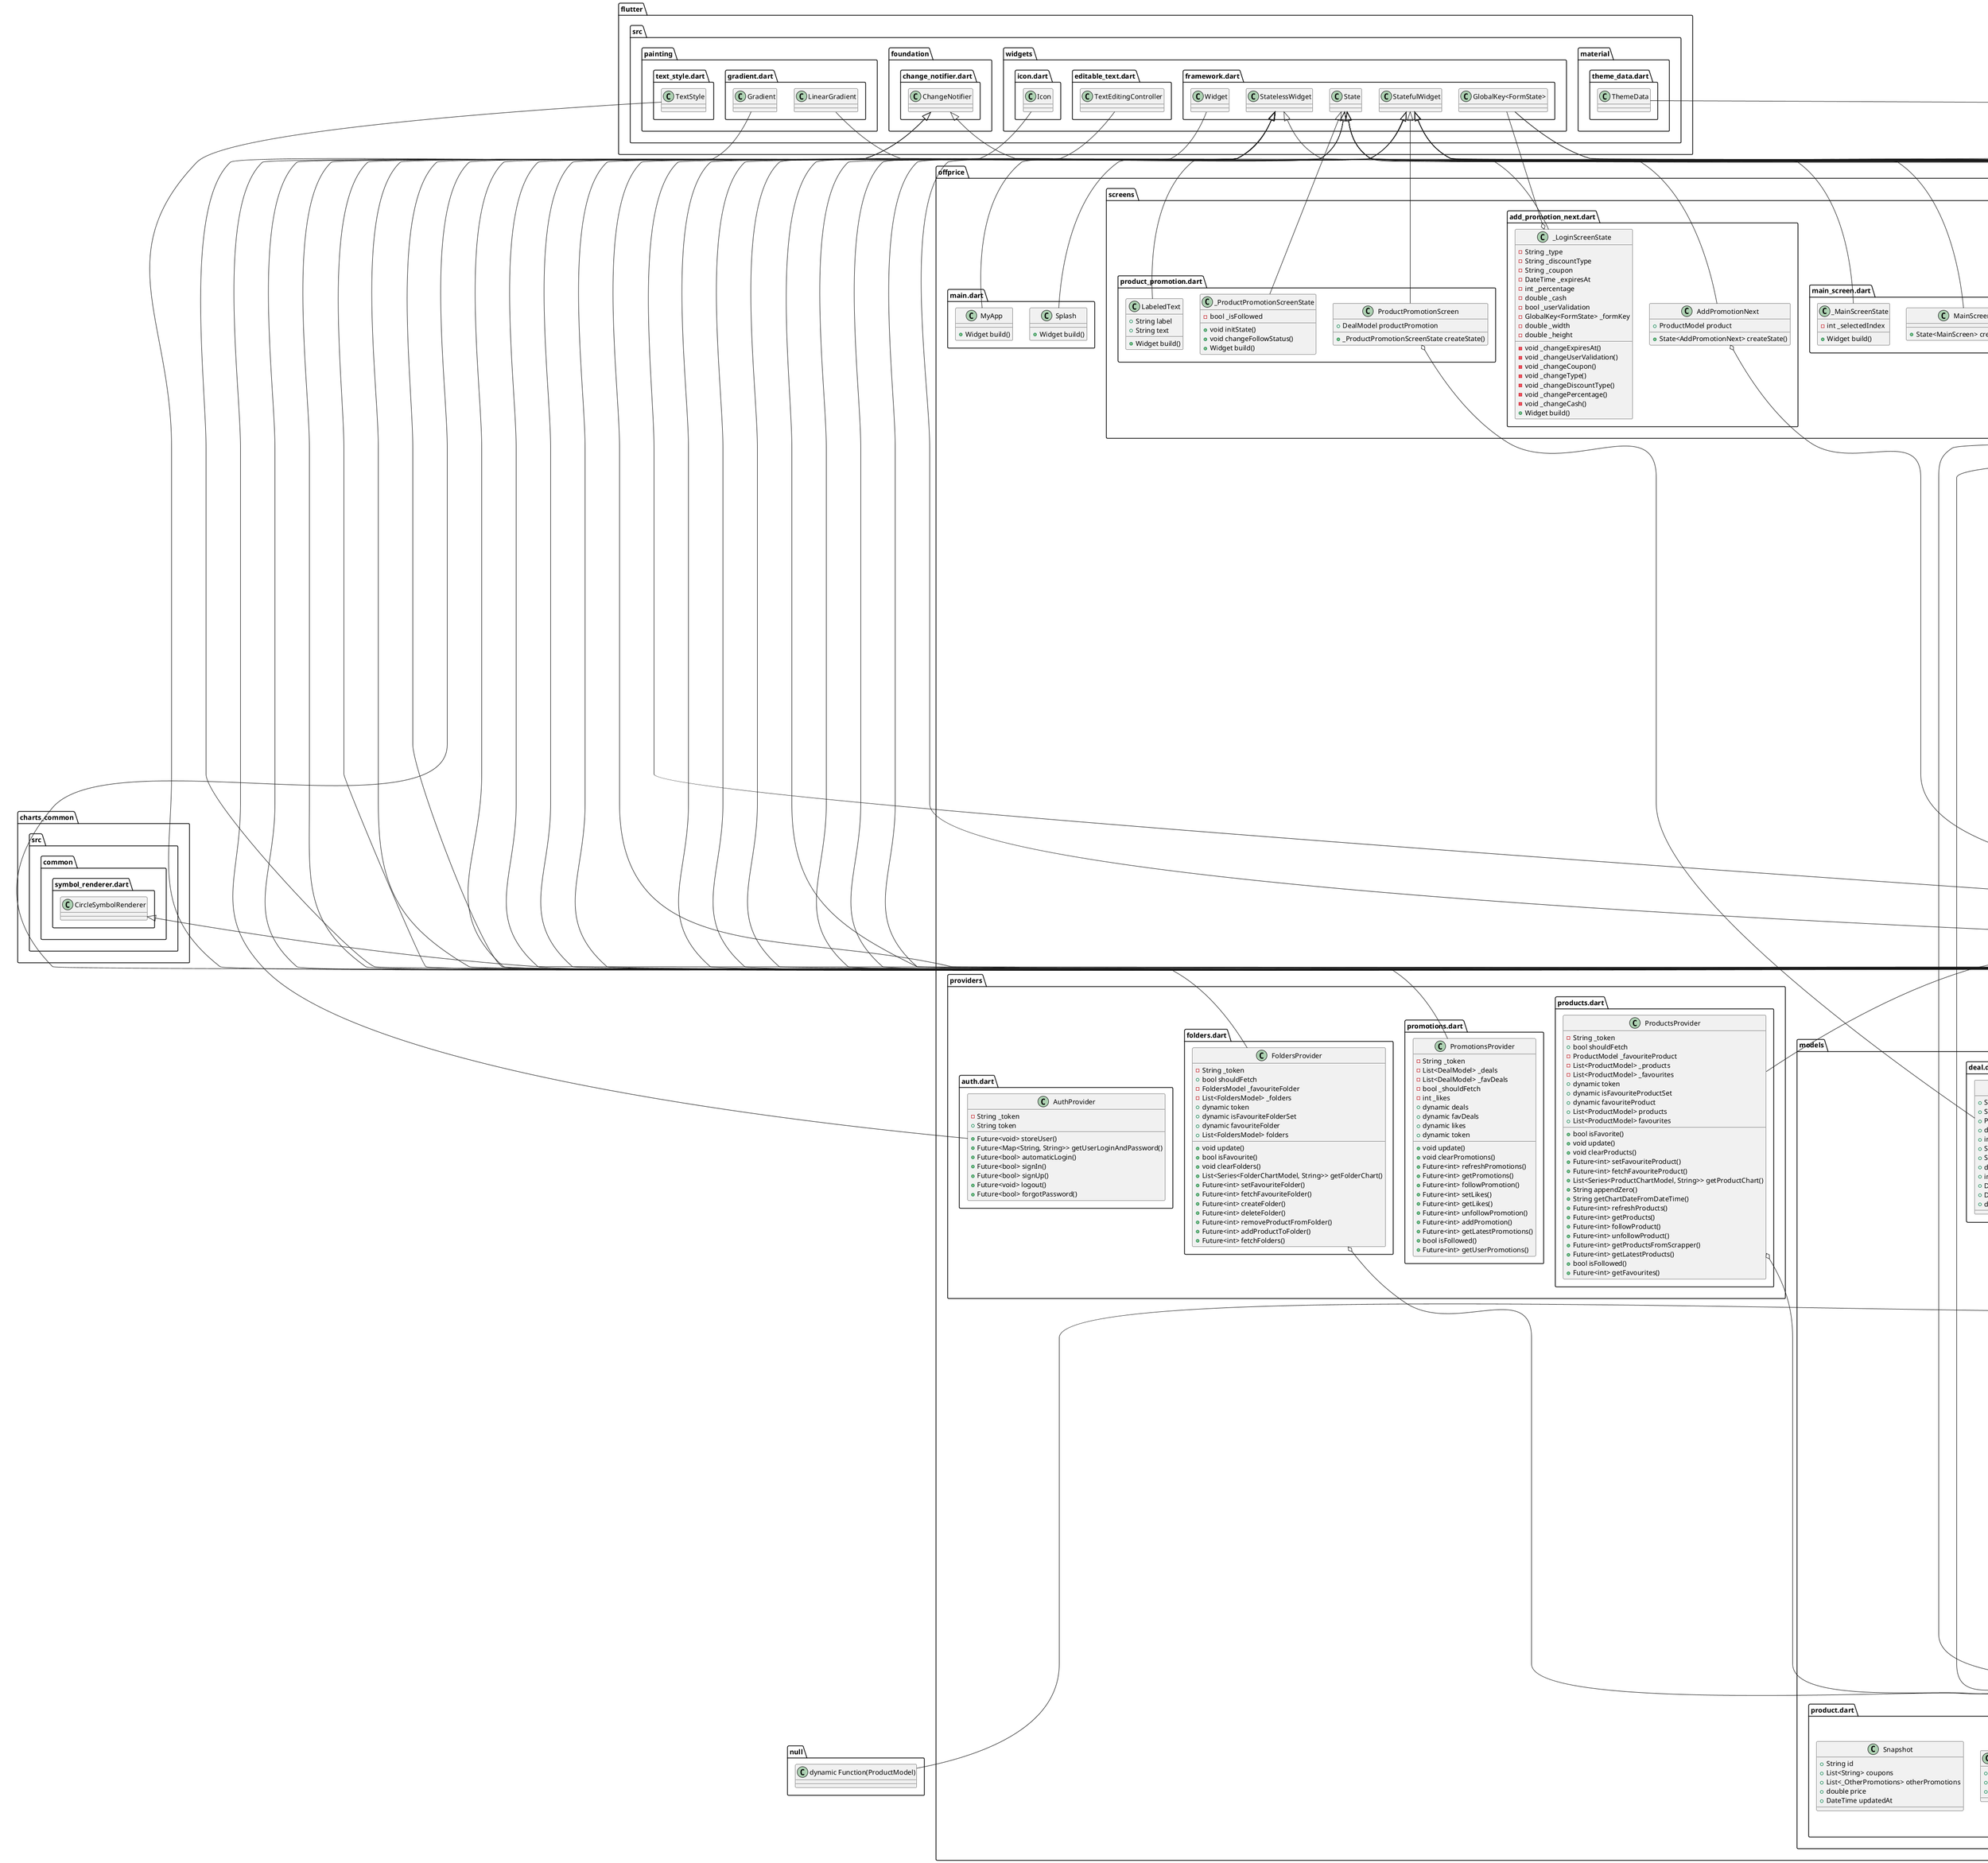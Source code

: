 @startuml
set namespaceSeparator ::

class "offprice::constants::main_theme.dart::AppTheme" {
  {static} +ThemeData darkTheme
}

"offprice::constants::main_theme.dart::AppTheme" o---------------- "flutter::src::material::theme_data.dart::ThemeData"

class "offprice::constants::colors.dart::AppColors" {
  {static} +Map<int, Color?> colorBackground
  {static} +Color colorGlassmorphismCard
  {static} +Color colorGlassmorphismCardBorder
  {static} +Color colorHeading
  {static} +LinearGradient mainLinearGradient
  {static} +Map<int, Color> colorSecondary
  {static} +Map<int, Color> colorPrimary
}

"offprice::constants::colors.dart::AppColors" o---------------- "dart::ui::Color"
"offprice::constants::colors.dart::AppColors" o---------------- "flutter::src::painting::gradient.dart::LinearGradient"

class "offprice::providers::auth.dart::AuthProvider" {
  -String _token
  +String token
  +Future<void> storeUser()
  +Future<Map<String, String>> getUserLoginAndPassword()
  +Future<bool> automaticLogin()
  +Future<bool> signIn()
  +Future<bool> signUp()
  +Future<void> logout()
  +Future<bool> forgotPassword()
}

"flutter::src::foundation::change_notifier.dart::ChangeNotifier" <|-- "offprice::providers::auth.dart::AuthProvider"

class "offprice::providers::products.dart::ProductsProvider" {
  -String _token
  +bool shouldFetch
  -ProductModel _favouriteProduct
  -List<ProductModel> _products
  -List<ProductModel> _favourites
  +dynamic token
  +dynamic isFavouriteProductSet
  +dynamic favouriteProduct
  +List<ProductModel> products
  +List<ProductModel> favourites
  +bool isFavorite()
  +void update()
  +void clearProducts()
  +Future<int> setFavouriteProduct()
  +Future<int> fetchFavouriteProduct()
  +List<Series<ProductChartModel, String>> getProductChart()
  +String appendZero()
  +String getChartDateFromDateTime()
  +Future<int> refreshProducts()
  +Future<int> getProducts()
  +Future<int> followProduct()
  +Future<int> unfollowProduct()
  +Future<int> getProductsFromScrapper()
  +Future<int> getLatestProducts()
  +bool isFollowed()
  +Future<int> getFavourites()
}

"offprice::providers::products.dart::ProductsProvider" o---------------- "offprice::models::product.dart::ProductModel"
"flutter::src::foundation::change_notifier.dart::ChangeNotifier" <|-- "offprice::providers::products.dart::ProductsProvider"

class "offprice::providers::folders.dart::FoldersProvider" {
  -String _token
  +bool shouldFetch
  -FoldersModel _favouriteFolder
  -List<FoldersModel> _folders
  +dynamic token
  +dynamic isFavouriteFolderSet
  +dynamic favouriteFolder
  +List<FoldersModel> folders
  +void update()
  +bool isFavourite()
  +void clearFolders()
  +List<Series<FolderChartModel, String>> getFolderChart()
  +Future<int> setFavouriteFolder()
  +Future<int> fetchFavouriteFolder()
  +Future<int> createFolder()
  +Future<int> deleteFolder()
  +Future<int> removeProductFromFolder()
  +Future<int> addProductToFolder()
  +Future<int> fetchFolders()
}

"offprice::providers::folders.dart::FoldersProvider" o---------------- "offprice::models::product.dart::FoldersModel"
"flutter::src::foundation::change_notifier.dart::ChangeNotifier" <|-- "offprice::providers::folders.dart::FoldersProvider"

class "offprice::providers::promotions.dart::PromotionsProvider" {
  -String _token
  -List<DealModel> _deals
  -List<DealModel> _favDeals
  -bool _shouldFetch
  -int _likes
  +dynamic deals
  +dynamic favDeals
  +dynamic likes
  +dynamic token
  +void update()
  +void clearPromotions()
  +Future<int> refreshPromotions()
  +Future<int> getPromotions()
  +Future<int> followPromotion()
  +Future<int> setLikes()
  +Future<int> getLikes()
  +Future<int> unfollowPromotion()
  +Future<int> addPromotion()
  +Future<int> getLatestPromotions()
  +bool isFollowed()
  +Future<int> getUserPromotions()
}

"flutter::src::foundation::change_notifier.dart::ChangeNotifier" <|-- "offprice::providers::promotions.dart::PromotionsProvider"

class "offprice::models::product.dart::_OtherPromotions" {
  +String name
  +String id
  +String url
}

class "offprice::models::product.dart::Snapshot" {
  +String id
  +List<String> coupons
  +List<_OtherPromotions> otherPromotions
  +double price
  +DateTime updatedAt
}

class "offprice::models::product.dart::FoldersModel" {
  +String name
  +String id
  +List<ProductModel> products
}

class "offprice::models::product.dart::ProductModel" {
  +String id
  +String url
  +String name
  +double price
  +String shop
  +List<String> categories
  +List<String> coupons
  +List<_OtherPromotions> otherPromotions
  +List<Snapshot> snapshots
}

class "offprice::models::shop.dart::ShopModel" {
  +String name
  +String id
  +String mainUrl
}

class "offprice::models::product_chart.dart::ProductChartModel" {
  +DateTime date
  +double price
}

class "offprice::models::product_chart.dart::FolderChartModel" {
  +String shop
  +double price
}

class "offprice::models::deal.dart::DealModel" {
  +String id
  +String type
  +ProductModel product
  +double startingPrice
  +int rating
  +String discountType
  +String coupon
  +double cash
  +int percent
  +DateTime startsAt
  +DateTime expiresAt
  +double finalPrice
}

"offprice::models::deal.dart::DealModel" o---------------- "offprice::models::product.dart::ProductModel"

class "offprice::screens::all_folders.dart::AllFoldersScreen" {
  +State<AllFoldersScreen> createState()
}

"flutter::src::widgets::framework.dart::StatefulWidget" <|-- "offprice::screens::all_folders.dart::AllFoldersScreen"

class "offprice::screens::all_folders.dart::_AddPromotionScreenState" {
  -double _width
  -double _height
  +void initState()
  +Widget build()
}

"flutter::src::widgets::framework.dart::State" <|-- "offprice::screens::all_folders.dart::_AddPromotionScreenState"

class "offprice::screens::all_products.dart::AllProductsScreen" {
  +State<AllProductsScreen> createState()
}

"flutter::src::widgets::framework.dart::StatefulWidget" <|-- "offprice::screens::all_products.dart::AllProductsScreen"

class "offprice::screens::all_products.dart::_AllProductsScreenState" {
  -String _name
  -int _priceMin
  -int _priceMax
  -bool _favouritesOnly
  -StreamController<String> _nameController
  -StreamController<int> _priceMinController
  -StreamController<int> _priceMaxController
  -StreamController<bool> _favouritesOnlyController
  -double _width
  -double _height
  -void _changeName()
  -void _changePriceMin()
  -void _changeFavouritesOnly()
  -void _changePriceMax()
  +Widget build()
}

"offprice::screens::all_products.dart::_AllProductsScreenState" o---------------- "dart::async::StreamController<String>"
"offprice::screens::all_products.dart::_AllProductsScreenState" o---------------- "dart::async::StreamController<int>"
"offprice::screens::all_products.dart::_AllProductsScreenState" o---------------- "dart::async::StreamController<bool>"
"flutter::src::widgets::framework.dart::State" <|-- "offprice::screens::all_products.dart::_AllProductsScreenState"

class "offprice::screens::all_products.dart::ScrapperArguments" {
  +int min
  +int max
  +String name
  +Map<String, dynamic> toMap()
}

class "offprice::screens::add_promotion.dart::AddPromotionScreen" {
  +State<AddPromotionScreen> createState()
}

"flutter::src::widgets::framework.dart::StatefulWidget" <|-- "offprice::screens::add_promotion.dart::AddPromotionScreen"

class "offprice::screens::add_promotion.dart::_AddPromotionScreenState" {
  -String _name
  -int _priceMin
  -int _priceMax
  -StreamController<String> _nameController
  -StreamController<int> _priceMinController
  -StreamController<int> _priceMaxController
  -StreamController<bool> _favouritesOnlyController
  -double _width
  -double _height
  -void _changeName()
  -void _changePriceMin()
  -void _changePriceMax()
  +Widget build()
}

"offprice::screens::add_promotion.dart::_AddPromotionScreenState" o---------------- "dart::async::StreamController<String>"
"offprice::screens::add_promotion.dart::_AddPromotionScreenState" o---------------- "dart::async::StreamController<int>"
"offprice::screens::add_promotion.dart::_AddPromotionScreenState" o---------------- "dart::async::StreamController<bool>"
"flutter::src::widgets::framework.dart::State" <|-- "offprice::screens::add_promotion.dart::_AddPromotionScreenState"

class "offprice::screens::single_folder.dart::SingleFolder" {
  +FoldersModel folder
  +Widget build()
}

"offprice::screens::single_folder.dart::SingleFolder" o---------------- "offprice::models::product.dart::FoldersModel"
"flutter::src::widgets::framework.dart::StatelessWidget" <|-- "offprice::screens::single_folder.dart::SingleFolder"

class "offprice::screens::all_deals.dart::AllDealsScreen" {
  +State<AllDealsScreen> createState()
}

"flutter::src::widgets::framework.dart::StatefulWidget" <|-- "offprice::screens::all_deals.dart::AllDealsScreen"

class "offprice::screens::all_deals.dart::_AllDealsScreenState" {
  -String _searchTerm
  -Timer _debounce
  +void dispose()
  +void setSearchTerm()
  +Widget build()
}

"offprice::screens::all_deals.dart::_AllDealsScreenState" o---------------- "dart::async::Timer"
"flutter::src::widgets::framework.dart::State" <|-- "offprice::screens::all_deals.dart::_AllDealsScreenState"

class "offprice::screens::add_foder.dart::AddFolderScreen" {
  +State<AddFolderScreen> createState()
}

"flutter::src::widgets::framework.dart::StatefulWidget" <|-- "offprice::screens::add_foder.dart::AddFolderScreen"

class "offprice::screens::add_foder.dart::_AddFolderScreenState" {
  -GlobalKey<FormState> _formKey
  -String _folderName
  -List<String> _products
  -String _name
  -int _priceMin
  -int _priceMax
  -double _width
  -double _height
  -void _changeFolderName()
  -void _changeName()
  -void _changePriceMin()
  -void _changePriceMax()
  +Widget build()
}

"offprice::screens::add_foder.dart::_AddFolderScreenState" o---------------- "flutter::src::widgets::framework.dart::GlobalKey<FormState>"
"flutter::src::widgets::framework.dart::State" <|-- "offprice::screens::add_foder.dart::_AddFolderScreenState"

class "offprice::screens::single_product_screen.dart::SingleProductScreen" {
  +ProductModel product
  +State<SingleProductScreen> createState()
}

"offprice::screens::single_product_screen.dart::SingleProductScreen" o---------------- "offprice::models::product.dart::ProductModel"
"flutter::src::widgets::framework.dart::StatefulWidget" <|-- "offprice::screens::single_product_screen.dart::SingleProductScreen"

class "offprice::screens::single_product_screen.dart::_MainScreenState" {
  -bool _isFollowed
  +void initState()
  +void changeFollowStatus()
  +Widget build()
}

"flutter::src::widgets::framework.dart::State" <|-- "offprice::screens::single_product_screen.dart::_MainScreenState"

class "offprice::screens::login_screen.dart::LoginScreen" {
  +State<LoginScreen> createState()
}

"flutter::src::widgets::framework.dart::StatefulWidget" <|-- "offprice::screens::login_screen.dart::LoginScreen"

class "offprice::screens::login_screen.dart::_LoginScreenState" {
  -String _login
  -String _password
  -String _email
  -String _retypePassword
  -bool _isLogin
  -GlobalKey<FormState> _formKey
  -double _width
  -double _height
  +void switchLoginAndRegister()
  -void _changeLogin()
  -void _changePassword()
  -void _changeEmail()
  -void _changeRetypePassword()
  +Widget build()
}

"offprice::screens::login_screen.dart::_LoginScreenState" o---------------- "flutter::src::widgets::framework.dart::GlobalKey<FormState>"
"flutter::src::widgets::framework.dart::State" <|-- "offprice::screens::login_screen.dart::_LoginScreenState"

class "offprice::screens::user_settings.dart::UserSettingsScreen" {
  +State<UserSettingsScreen> createState()
}

"flutter::src::widgets::framework.dart::StatefulWidget" <|-- "offprice::screens::user_settings.dart::UserSettingsScreen"

class "offprice::screens::user_settings.dart::_AddPromotionScreenState" {
  -double _width
  -double _height
  +void initState()
  +Widget build()
}

"flutter::src::widgets::framework.dart::State" <|-- "offprice::screens::user_settings.dart::_AddPromotionScreenState"

class "offprice::screens::main_screen.dart::MainScreen" {
  +State<MainScreen> createState()
}

"flutter::src::widgets::framework.dart::StatefulWidget" <|-- "offprice::screens::main_screen.dart::MainScreen"

class "offprice::screens::main_screen.dart::_MainScreenState" {
  -int _selectedIndex
  +Widget build()
}

"flutter::src::widgets::framework.dart::State" <|-- "offprice::screens::main_screen.dart::_MainScreenState"

class "offprice::screens::product_promotion.dart::ProductPromotionScreen" {
  +DealModel productPromotion
  +_ProductPromotionScreenState createState()
}

"offprice::screens::product_promotion.dart::ProductPromotionScreen" o---------------- "offprice::models::deal.dart::DealModel"
"flutter::src::widgets::framework.dart::StatefulWidget" <|-- "offprice::screens::product_promotion.dart::ProductPromotionScreen"

class "offprice::screens::product_promotion.dart::_ProductPromotionScreenState" {
  -bool _isFollowed
  +void initState()
  +void changeFollowStatus()
  +Widget build()
}

"flutter::src::widgets::framework.dart::State" <|-- "offprice::screens::product_promotion.dart::_ProductPromotionScreenState"

class "offprice::screens::product_promotion.dart::LabeledText" {
  +String label
  +String text
  +Widget build()
}

"flutter::src::widgets::framework.dart::StatelessWidget" <|-- "offprice::screens::product_promotion.dart::LabeledText"

class "offprice::screens::add_promotion_next.dart::AddPromotionNext" {
  +ProductModel product
  +State<AddPromotionNext> createState()
}

"offprice::screens::add_promotion_next.dart::AddPromotionNext" o---------------- "offprice::models::product.dart::ProductModel"
"flutter::src::widgets::framework.dart::StatefulWidget" <|-- "offprice::screens::add_promotion_next.dart::AddPromotionNext"

class "offprice::screens::add_promotion_next.dart::_LoginScreenState" {
  -String _type
  -String _discountType
  -String _coupon
  -DateTime _expiresAt
  -int _percentage
  -double _cash
  -bool _userValidation
  -GlobalKey<FormState> _formKey
  -double _width
  -double _height
  -void _changeExpiresAt()
  -void _changeUserValidation()
  -void _changeCoupon()
  -void _changeType()
  -void _changeDiscountType()
  -void _changePercentage()
  -void _changeCash()
  +Widget build()
}

"offprice::screens::add_promotion_next.dart::_LoginScreenState" o---------------- "flutter::src::widgets::framework.dart::GlobalKey<FormState>"
"flutter::src::widgets::framework.dart::State" <|-- "offprice::screens::add_promotion_next.dart::_LoginScreenState"

class "offprice::main.dart::MyApp" {
  +Widget build()
}

"flutter::src::widgets::framework.dart::StatelessWidget" <|-- "offprice::main.dart::MyApp"

class "offprice::main.dart::Splash" {
  +Widget build()
}

"flutter::src::widgets::framework.dart::StatelessWidget" <|-- "offprice::main.dart::Splash"

class "offprice::widgets::gradient_text.dart::GradientText" {
  +String text
  +TextStyle? style
  +Gradient gradient
  +Widget build()
}

"offprice::widgets::gradient_text.dart::GradientText" o---------------- "flutter::src::painting::text_style.dart::TextStyle"
"offprice::widgets::gradient_text.dart::GradientText" o---------------- "flutter::src::painting::gradient.dart::Gradient"
"flutter::src::widgets::framework.dart::StatelessWidget" <|-- "offprice::widgets::gradient_text.dart::GradientText"

class "offprice::widgets::glassmorphism_card.dart::GlassmorphismCard" {
  +Widget child
  +double width
  +double height
  +Widget build()
}

"offprice::widgets::glassmorphism_card.dart::GlassmorphismCard" o---------------- "flutter::src::widgets::framework.dart::Widget"
"flutter::src::widgets::framework.dart::StatelessWidget" <|-- "offprice::widgets::glassmorphism_card.dart::GlassmorphismCard"

class "offprice::widgets::promotions_list.dart::PromotionsList" {
  +bool isHot
  +String searchTerm
  +State<PromotionsList> createState()
}

"flutter::src::widgets::framework.dart::StatefulWidget" <|-- "offprice::widgets::promotions_list.dart::PromotionsList"

class "offprice::widgets::promotions_list.dart::_PromotionsListState" {
  +void initState()
  +Widget build()
}

"flutter::src::widgets::framework.dart::State" <|-- "offprice::widgets::promotions_list.dart::_PromotionsListState"

class "offprice::widgets::text_field_dark.dart::TextFieldDark" {
  +String hintText
  +Icon icon
  +Function onChanged
  +String labelText
  +bool obscureText
  +Function validator
  +Function onEditingCompleted
  +bool isNumeric
  +String initialValue
  +_TextFieldDarkState createState()
}

"offprice::widgets::text_field_dark.dart::TextFieldDark" o---------------- "flutter::src::widgets::icon.dart::Icon"
"flutter::src::widgets::framework.dart::StatefulWidget" <|-- "offprice::widgets::text_field_dark.dart::TextFieldDark"

class "offprice::widgets::text_field_dark.dart::_TextFieldDarkState" {
  +TextEditingController controller
  +void dispose()
  +Widget build()
}

"offprice::widgets::text_field_dark.dart::_TextFieldDarkState" o---------------- "flutter::src::widgets::editable_text.dart::TextEditingController"
"flutter::src::widgets::framework.dart::State" <|-- "offprice::widgets::text_field_dark.dart::_TextFieldDarkState"

class "offprice::widgets::products_list.dart::ProductsList" {
  +Stream<String> name
  +Stream<int> priceMin
  +Stream<int> priceMax
  +Stream<bool> favouritesOnly
  +Function onProductSelected
  +State<ProductsList> createState()
}

"offprice::widgets::products_list.dart::ProductsList" o---------------- "dart::async::Stream<String>"
"offprice::widgets::products_list.dart::ProductsList" o---------------- "dart::async::Stream<int>"
"offprice::widgets::products_list.dart::ProductsList" o---------------- "dart::async::Stream<bool>"
"flutter::src::widgets::framework.dart::StatefulWidget" <|-- "offprice::widgets::products_list.dart::ProductsList"

class "offprice::widgets::products_list.dart::_ProductsListState" {
  +String name
  +int priceMin
  +int priceMax
  +bool favouritesOnly
  +void initState()
  +void dispose()
  +Widget build()
}

"flutter::src::widgets::framework.dart::State" <|-- "offprice::widgets::products_list.dart::_ProductsListState"

class "offprice::widgets::main_screen::hot_deals.dart::HotDeals" {
  +Widget build()
}

"flutter::src::widgets::framework.dart::StatelessWidget" <|-- "offprice::widgets::main_screen::hot_deals.dart::HotDeals"

class "offprice::widgets::main_screen::chart.dart::Chart" {
  +List<Series<dynamic, String>> productChart
  +bool isProductSeries
  {static} +String pointerValue
  +Widget build()
}

"flutter::src::widgets::framework.dart::StatelessWidget" <|-- "offprice::widgets::main_screen::chart.dart::Chart"

class "offprice::widgets::main_screen::chart.dart::CustomCircleSymbolRenderer" {
  +void paint()
}

"charts_common::src::common::symbol_renderer.dart::CircleSymbolRenderer" <|-- "offprice::widgets::main_screen::chart.dart::CustomCircleSymbolRenderer"

class "offprice::widgets::main_screen::favourite_product.dart::FavouriteProduct" {
  +Widget build()
}

"flutter::src::widgets::framework.dart::StatelessWidget" <|-- "offprice::widgets::main_screen::favourite_product.dart::FavouriteProduct"

class "offprice::widgets::main_screen::favourite_folder.dart::FavouriteFolder" {
  +Widget build()
}

"flutter::src::widgets::framework.dart::StatelessWidget" <|-- "offprice::widgets::main_screen::favourite_folder.dart::FavouriteFolder"

class "offprice::widgets::product_card.dart::ProductCard" {
  +ProductModel product
  +dynamic Function(ProductModel) onTap
  +Widget build()
}

"offprice::widgets::product_card.dart::ProductCard" o---------------- "offprice::models::product.dart::ProductModel"
"offprice::widgets::product_card.dart::ProductCard" o---------------- "null::dynamic Function(ProductModel)"
"flutter::src::widgets::framework.dart::StatelessWidget" <|-- "offprice::widgets::product_card.dart::ProductCard"

class "offprice::widgets::settings_button.dart::SettingsButton" {
  +List<Widget> actions
  +String title
  +double size
  +_SettingsButtonState createState()
}

"flutter::src::widgets::framework.dart::StatefulWidget" <|-- "offprice::widgets::settings_button.dart::SettingsButton"

class "offprice::widgets::settings_button.dart::_SettingsButtonState" {
  +Widget build()
}

"flutter::src::widgets::framework.dart::State" <|-- "offprice::widgets::settings_button.dart::_SettingsButtonState"


@enduml